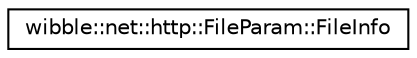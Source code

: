 digraph G
{
  edge [fontname="Helvetica",fontsize="10",labelfontname="Helvetica",labelfontsize="10"];
  node [fontname="Helvetica",fontsize="10",shape=record];
  rankdir="LR";
  Node1 [label="wibble::net::http::FileParam::FileInfo",height=0.2,width=0.4,color="black", fillcolor="white", style="filled",URL="$structwibble_1_1net_1_1http_1_1FileParam_1_1FileInfo.html",tooltip="Infomation about one uploaded file."];
}
